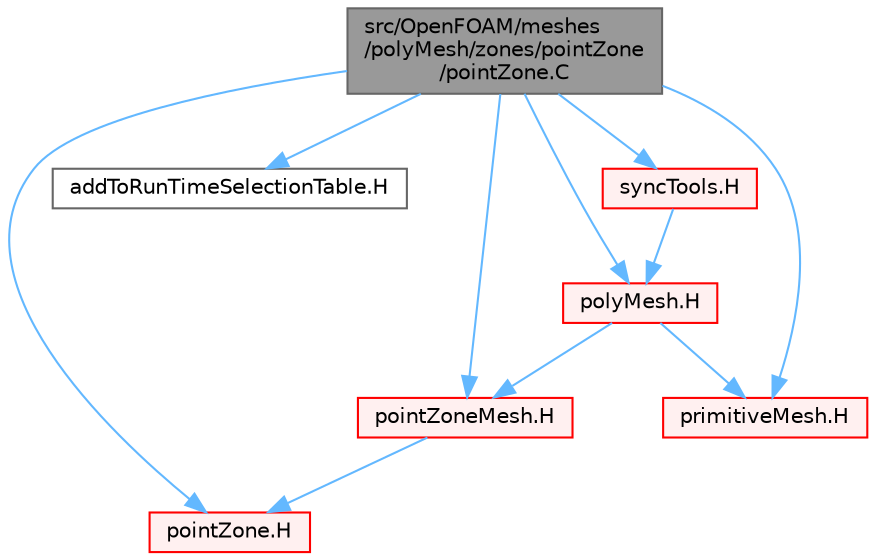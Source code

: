 digraph "src/OpenFOAM/meshes/polyMesh/zones/pointZone/pointZone.C"
{
 // LATEX_PDF_SIZE
  bgcolor="transparent";
  edge [fontname=Helvetica,fontsize=10,labelfontname=Helvetica,labelfontsize=10];
  node [fontname=Helvetica,fontsize=10,shape=box,height=0.2,width=0.4];
  Node1 [id="Node000001",label="src/OpenFOAM/meshes\l/polyMesh/zones/pointZone\l/pointZone.C",height=0.2,width=0.4,color="gray40", fillcolor="grey60", style="filled", fontcolor="black",tooltip=" "];
  Node1 -> Node2 [id="edge1_Node000001_Node000002",color="steelblue1",style="solid",tooltip=" "];
  Node2 [id="Node000002",label="pointZone.H",height=0.2,width=0.4,color="red", fillcolor="#FFF0F0", style="filled",URL="$pointZone_8H.html",tooltip=" "];
  Node1 -> Node147 [id="edge2_Node000001_Node000147",color="steelblue1",style="solid",tooltip=" "];
  Node147 [id="Node000147",label="addToRunTimeSelectionTable.H",height=0.2,width=0.4,color="grey40", fillcolor="white", style="filled",URL="$addToRunTimeSelectionTable_8H.html",tooltip="Macros for easy insertion into run-time selection tables."];
  Node1 -> Node148 [id="edge3_Node000001_Node000148",color="steelblue1",style="solid",tooltip=" "];
  Node148 [id="Node000148",label="pointZoneMesh.H",height=0.2,width=0.4,color="red", fillcolor="#FFF0F0", style="filled",URL="$pointZoneMesh_8H.html",tooltip="Foam::pointZoneMesh."];
  Node148 -> Node2 [id="edge4_Node000148_Node000002",color="steelblue1",style="solid",tooltip=" "];
  Node1 -> Node219 [id="edge5_Node000001_Node000219",color="steelblue1",style="solid",tooltip=" "];
  Node219 [id="Node000219",label="polyMesh.H",height=0.2,width=0.4,color="red", fillcolor="#FFF0F0", style="filled",URL="$polyMesh_8H.html",tooltip=" "];
  Node219 -> Node222 [id="edge6_Node000219_Node000222",color="steelblue1",style="solid",tooltip=" "];
  Node222 [id="Node000222",label="primitiveMesh.H",height=0.2,width=0.4,color="red", fillcolor="#FFF0F0", style="filled",URL="$primitiveMesh_8H.html",tooltip=" "];
  Node219 -> Node148 [id="edge7_Node000219_Node000148",color="steelblue1",style="solid",tooltip=" "];
  Node1 -> Node222 [id="edge8_Node000001_Node000222",color="steelblue1",style="solid",tooltip=" "];
  Node1 -> Node280 [id="edge9_Node000001_Node000280",color="steelblue1",style="solid",tooltip=" "];
  Node280 [id="Node000280",label="syncTools.H",height=0.2,width=0.4,color="red", fillcolor="#FFF0F0", style="filled",URL="$syncTools_8H.html",tooltip=" "];
  Node280 -> Node219 [id="edge10_Node000280_Node000219",color="steelblue1",style="solid",tooltip=" "];
}
